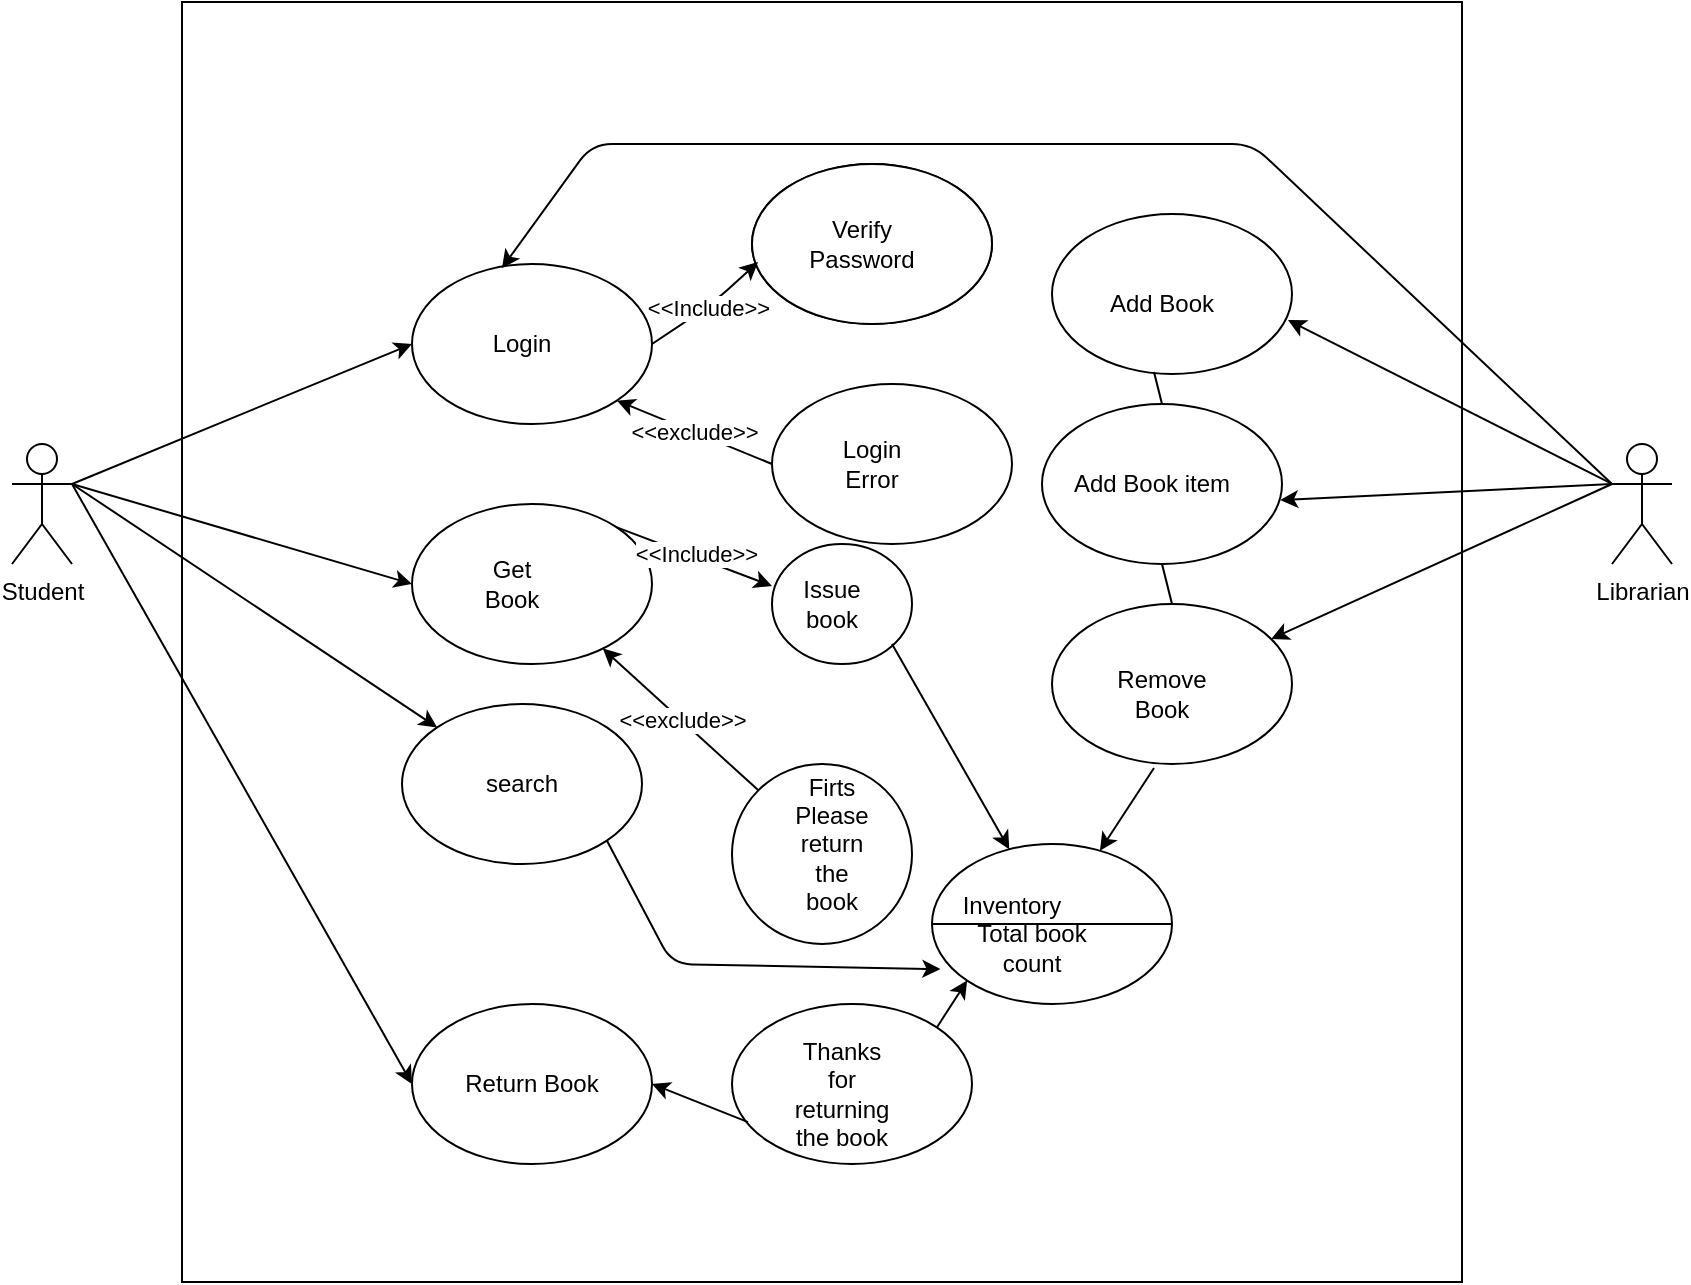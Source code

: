<mxfile version="13.10.6" type="device"><diagram id="C5RBs43oDa-KdzZeNtuy" name="Page-1"><mxGraphModel dx="1203" dy="1836" grid="1" gridSize="10" guides="1" tooltips="1" connect="1" arrows="1" fold="1" page="1" pageScale="1" pageWidth="827" pageHeight="1169" math="0" shadow="0"><root><mxCell id="WIyWlLk6GJQsqaUBKTNV-0"/><mxCell id="WIyWlLk6GJQsqaUBKTNV-1" parent="WIyWlLk6GJQsqaUBKTNV-0"/><mxCell id="E0vXpgX9ecgsaoACmlUi-0" value="" style="whiteSpace=wrap;html=1;aspect=fixed;" vertex="1" parent="WIyWlLk6GJQsqaUBKTNV-1"><mxGeometry x="225" y="-1" width="640" height="640" as="geometry"/></mxCell><mxCell id="E0vXpgX9ecgsaoACmlUi-2" value="Librarian" style="shape=umlActor;verticalLabelPosition=bottom;verticalAlign=top;html=1;outlineConnect=0;" vertex="1" parent="WIyWlLk6GJQsqaUBKTNV-1"><mxGeometry x="940" y="220" width="30" height="60" as="geometry"/></mxCell><mxCell id="E0vXpgX9ecgsaoACmlUi-5" value="Student" style="shape=umlActor;verticalLabelPosition=bottom;verticalAlign=top;html=1;outlineConnect=0;" vertex="1" parent="WIyWlLk6GJQsqaUBKTNV-1"><mxGeometry x="140" y="220" width="30" height="60" as="geometry"/></mxCell><mxCell id="E0vXpgX9ecgsaoACmlUi-6" value="" style="ellipse;whiteSpace=wrap;html=1;" vertex="1" parent="WIyWlLk6GJQsqaUBKTNV-1"><mxGeometry x="340" y="130" width="120" height="80" as="geometry"/></mxCell><mxCell id="E0vXpgX9ecgsaoACmlUi-8" value="Login" style="text;html=1;strokeColor=none;fillColor=none;align=center;verticalAlign=middle;whiteSpace=wrap;rounded=0;" vertex="1" parent="WIyWlLk6GJQsqaUBKTNV-1"><mxGeometry x="360" y="155" width="70" height="30" as="geometry"/></mxCell><mxCell id="E0vXpgX9ecgsaoACmlUi-9" value="" style="ellipse;whiteSpace=wrap;html=1;" vertex="1" parent="WIyWlLk6GJQsqaUBKTNV-1"><mxGeometry x="510" y="80" width="120" height="80" as="geometry"/></mxCell><mxCell id="E0vXpgX9ecgsaoACmlUi-10" value="" style="ellipse;whiteSpace=wrap;html=1;" vertex="1" parent="WIyWlLk6GJQsqaUBKTNV-1"><mxGeometry x="510" y="80" width="120" height="80" as="geometry"/></mxCell><mxCell id="E0vXpgX9ecgsaoACmlUi-11" value="" style="ellipse;whiteSpace=wrap;html=1;" vertex="1" parent="WIyWlLk6GJQsqaUBKTNV-1"><mxGeometry x="520" y="190" width="120" height="80" as="geometry"/></mxCell><mxCell id="E0vXpgX9ecgsaoACmlUi-14" value="Verify Password" style="text;html=1;strokeColor=none;fillColor=none;align=center;verticalAlign=middle;whiteSpace=wrap;rounded=0;" vertex="1" parent="WIyWlLk6GJQsqaUBKTNV-1"><mxGeometry x="530" y="110" width="70" height="20" as="geometry"/></mxCell><mxCell id="E0vXpgX9ecgsaoACmlUi-15" value="Login Error" style="text;html=1;strokeColor=none;fillColor=none;align=center;verticalAlign=middle;whiteSpace=wrap;rounded=0;" vertex="1" parent="WIyWlLk6GJQsqaUBKTNV-1"><mxGeometry x="550" y="220" width="40" height="20" as="geometry"/></mxCell><mxCell id="E0vXpgX9ecgsaoACmlUi-16" value="" style="endArrow=classic;html=1;exitX=1;exitY=0.5;exitDx=0;exitDy=0;entryX=0.025;entryY=0.613;entryDx=0;entryDy=0;entryPerimeter=0;" edge="1" parent="WIyWlLk6GJQsqaUBKTNV-1" source="E0vXpgX9ecgsaoACmlUi-6" target="E0vXpgX9ecgsaoACmlUi-10"><mxGeometry relative="1" as="geometry"><mxPoint x="450" y="290" as="sourcePoint"/><mxPoint x="610" y="290" as="targetPoint"/><Array as="points"><mxPoint x="490" y="150"/></Array></mxGeometry></mxCell><mxCell id="E0vXpgX9ecgsaoACmlUi-17" value="&amp;lt;&amp;lt;Include&amp;gt;&amp;gt;" style="edgeLabel;resizable=0;html=1;align=center;verticalAlign=middle;" connectable="0" vertex="1" parent="E0vXpgX9ecgsaoACmlUi-16"><mxGeometry relative="1" as="geometry"/></mxCell><mxCell id="E0vXpgX9ecgsaoACmlUi-29" value="" style="endArrow=classic;html=1;exitX=0;exitY=0.5;exitDx=0;exitDy=0;entryX=1;entryY=1;entryDx=0;entryDy=0;" edge="1" parent="WIyWlLk6GJQsqaUBKTNV-1" source="E0vXpgX9ecgsaoACmlUi-11" target="E0vXpgX9ecgsaoACmlUi-6"><mxGeometry relative="1" as="geometry"><mxPoint x="470" y="180" as="sourcePoint"/><mxPoint x="523" y="139.04" as="targetPoint"/><Array as="points"/></mxGeometry></mxCell><mxCell id="E0vXpgX9ecgsaoACmlUi-30" value="&amp;lt;&amp;lt;exclude&amp;gt;&amp;gt;" style="edgeLabel;resizable=0;html=1;align=center;verticalAlign=middle;" connectable="0" vertex="1" parent="E0vXpgX9ecgsaoACmlUi-29"><mxGeometry relative="1" as="geometry"/></mxCell><mxCell id="E0vXpgX9ecgsaoACmlUi-31" value="" style="ellipse;whiteSpace=wrap;html=1;" vertex="1" parent="WIyWlLk6GJQsqaUBKTNV-1"><mxGeometry x="340" y="250" width="120" height="80" as="geometry"/></mxCell><mxCell id="E0vXpgX9ecgsaoACmlUi-32" value="Get Book" style="text;html=1;strokeColor=none;fillColor=none;align=center;verticalAlign=middle;whiteSpace=wrap;rounded=0;" vertex="1" parent="WIyWlLk6GJQsqaUBKTNV-1"><mxGeometry x="370" y="280" width="40" height="20" as="geometry"/></mxCell><mxCell id="E0vXpgX9ecgsaoACmlUi-33" value="" style="ellipse;whiteSpace=wrap;html=1;" vertex="1" parent="WIyWlLk6GJQsqaUBKTNV-1"><mxGeometry x="340" y="500" width="120" height="80" as="geometry"/></mxCell><mxCell id="E0vXpgX9ecgsaoACmlUi-34" value="Return Book" style="text;html=1;strokeColor=none;fillColor=none;align=center;verticalAlign=middle;whiteSpace=wrap;rounded=0;" vertex="1" parent="WIyWlLk6GJQsqaUBKTNV-1"><mxGeometry x="365" y="525" width="70" height="30" as="geometry"/></mxCell><mxCell id="E0vXpgX9ecgsaoACmlUi-35" value="" style="ellipse;whiteSpace=wrap;html=1;" vertex="1" parent="WIyWlLk6GJQsqaUBKTNV-1"><mxGeometry x="660" y="105" width="120" height="80" as="geometry"/></mxCell><mxCell id="E0vXpgX9ecgsaoACmlUi-36" value="Add Book" style="text;html=1;strokeColor=none;fillColor=none;align=center;verticalAlign=middle;whiteSpace=wrap;rounded=0;" vertex="1" parent="WIyWlLk6GJQsqaUBKTNV-1"><mxGeometry x="680" y="130" width="70" height="40" as="geometry"/></mxCell><mxCell id="E0vXpgX9ecgsaoACmlUi-37" value="" style="ellipse;whiteSpace=wrap;html=1;" vertex="1" parent="WIyWlLk6GJQsqaUBKTNV-1"><mxGeometry x="655" y="200" width="120" height="80" as="geometry"/></mxCell><mxCell id="E0vXpgX9ecgsaoACmlUi-38" value="Add Book item" style="text;html=1;strokeColor=none;fillColor=none;align=center;verticalAlign=middle;whiteSpace=wrap;rounded=0;" vertex="1" parent="WIyWlLk6GJQsqaUBKTNV-1"><mxGeometry x="660" y="220" width="100" height="40" as="geometry"/></mxCell><mxCell id="E0vXpgX9ecgsaoACmlUi-39" value="" style="ellipse;whiteSpace=wrap;html=1;" vertex="1" parent="WIyWlLk6GJQsqaUBKTNV-1"><mxGeometry x="660" y="300" width="120" height="80" as="geometry"/></mxCell><mxCell id="E0vXpgX9ecgsaoACmlUi-40" value="Remove Book" style="text;html=1;strokeColor=none;fillColor=none;align=center;verticalAlign=middle;whiteSpace=wrap;rounded=0;" vertex="1" parent="WIyWlLk6GJQsqaUBKTNV-1"><mxGeometry x="680" y="330" width="70" height="30" as="geometry"/></mxCell><mxCell id="E0vXpgX9ecgsaoACmlUi-41" value="" style="ellipse;whiteSpace=wrap;html=1;" vertex="1" parent="WIyWlLk6GJQsqaUBKTNV-1"><mxGeometry x="500" y="380" width="90" height="90" as="geometry"/></mxCell><mxCell id="E0vXpgX9ecgsaoACmlUi-42" value="Firts Please return the book" style="text;html=1;strokeColor=none;fillColor=none;align=center;verticalAlign=middle;whiteSpace=wrap;rounded=0;" vertex="1" parent="WIyWlLk6GJQsqaUBKTNV-1"><mxGeometry x="535" y="420" width="30" as="geometry"/></mxCell><mxCell id="E0vXpgX9ecgsaoACmlUi-43" value="" style="endArrow=classic;html=1;exitX=0;exitY=0;exitDx=0;exitDy=0;" edge="1" parent="WIyWlLk6GJQsqaUBKTNV-1" source="E0vXpgX9ecgsaoACmlUi-41" target="E0vXpgX9ecgsaoACmlUi-31"><mxGeometry relative="1" as="geometry"><mxPoint x="507.57" y="411.72" as="sourcePoint"/><mxPoint x="429.996" y="380.004" as="targetPoint"/><Array as="points"/></mxGeometry></mxCell><mxCell id="E0vXpgX9ecgsaoACmlUi-44" value="&amp;lt;&amp;lt;exclude&amp;gt;&amp;gt;" style="edgeLabel;resizable=0;html=1;align=center;verticalAlign=middle;" connectable="0" vertex="1" parent="E0vXpgX9ecgsaoACmlUi-43"><mxGeometry relative="1" as="geometry"/></mxCell><mxCell id="E0vXpgX9ecgsaoACmlUi-45" value="" style="ellipse;whiteSpace=wrap;html=1;" vertex="1" parent="WIyWlLk6GJQsqaUBKTNV-1"><mxGeometry x="520" y="270" width="70" height="60" as="geometry"/></mxCell><mxCell id="E0vXpgX9ecgsaoACmlUi-46" value="Issue book" style="text;html=1;strokeColor=none;fillColor=none;align=center;verticalAlign=middle;whiteSpace=wrap;rounded=0;" vertex="1" parent="WIyWlLk6GJQsqaUBKTNV-1"><mxGeometry x="530" y="290" width="40" height="20" as="geometry"/></mxCell><mxCell id="E0vXpgX9ecgsaoACmlUi-47" value="" style="endArrow=classic;html=1;exitX=1;exitY=0;exitDx=0;exitDy=0;entryX=0;entryY=0.35;entryDx=0;entryDy=0;entryPerimeter=0;" edge="1" parent="WIyWlLk6GJQsqaUBKTNV-1" source="E0vXpgX9ecgsaoACmlUi-31" target="E0vXpgX9ecgsaoACmlUi-45"><mxGeometry relative="1" as="geometry"><mxPoint x="470" y="255" as="sourcePoint"/><mxPoint x="523" y="214.04" as="targetPoint"/><Array as="points"/></mxGeometry></mxCell><mxCell id="E0vXpgX9ecgsaoACmlUi-48" value="&amp;lt;&amp;lt;Include&amp;gt;&amp;gt;" style="edgeLabel;resizable=0;html=1;align=center;verticalAlign=middle;" connectable="0" vertex="1" parent="E0vXpgX9ecgsaoACmlUi-47"><mxGeometry relative="1" as="geometry"><mxPoint y="-1.14" as="offset"/></mxGeometry></mxCell><mxCell id="E0vXpgX9ecgsaoACmlUi-53" value="" style="ellipse;whiteSpace=wrap;html=1;" vertex="1" parent="WIyWlLk6GJQsqaUBKTNV-1"><mxGeometry x="500" y="500" width="120" height="80" as="geometry"/></mxCell><mxCell id="E0vXpgX9ecgsaoACmlUi-54" value="Thanks for returning the book" style="text;html=1;strokeColor=none;fillColor=none;align=center;verticalAlign=middle;whiteSpace=wrap;rounded=0;" vertex="1" parent="WIyWlLk6GJQsqaUBKTNV-1"><mxGeometry x="535" y="535" width="40" height="20" as="geometry"/></mxCell><mxCell id="E0vXpgX9ecgsaoACmlUi-57" value="" style="ellipse;whiteSpace=wrap;html=1;" vertex="1" parent="WIyWlLk6GJQsqaUBKTNV-1"><mxGeometry x="600" y="420" width="120" height="80" as="geometry"/></mxCell><mxCell id="E0vXpgX9ecgsaoACmlUi-58" value="Inventory &amp;nbsp; &amp;nbsp; &amp;nbsp; Total book count" style="text;html=1;strokeColor=none;fillColor=none;align=center;verticalAlign=middle;whiteSpace=wrap;rounded=0;" vertex="1" parent="WIyWlLk6GJQsqaUBKTNV-1"><mxGeometry x="610" y="440" width="80" height="50" as="geometry"/></mxCell><mxCell id="E0vXpgX9ecgsaoACmlUi-59" value="" style="endArrow=classic;html=1;exitX=1;exitY=0.333;exitDx=0;exitDy=0;exitPerimeter=0;entryX=0;entryY=0.5;entryDx=0;entryDy=0;" edge="1" parent="WIyWlLk6GJQsqaUBKTNV-1" source="E0vXpgX9ecgsaoACmlUi-5" target="E0vXpgX9ecgsaoACmlUi-6"><mxGeometry width="50" height="50" relative="1" as="geometry"><mxPoint x="410" y="420" as="sourcePoint"/><mxPoint x="460" y="370" as="targetPoint"/></mxGeometry></mxCell><mxCell id="E0vXpgX9ecgsaoACmlUi-60" value="" style="endArrow=classic;html=1;exitX=1;exitY=0.333;exitDx=0;exitDy=0;exitPerimeter=0;entryX=0;entryY=0.5;entryDx=0;entryDy=0;" edge="1" parent="WIyWlLk6GJQsqaUBKTNV-1" source="E0vXpgX9ecgsaoACmlUi-5" target="E0vXpgX9ecgsaoACmlUi-31"><mxGeometry width="50" height="50" relative="1" as="geometry"><mxPoint x="180" y="250" as="sourcePoint"/><mxPoint x="350" y="180" as="targetPoint"/></mxGeometry></mxCell><mxCell id="E0vXpgX9ecgsaoACmlUi-61" value="" style="endArrow=classic;html=1;entryX=0;entryY=0.5;entryDx=0;entryDy=0;" edge="1" parent="WIyWlLk6GJQsqaUBKTNV-1" target="E0vXpgX9ecgsaoACmlUi-33"><mxGeometry width="50" height="50" relative="1" as="geometry"><mxPoint x="170" y="240" as="sourcePoint"/><mxPoint x="350" y="300" as="targetPoint"/></mxGeometry></mxCell><mxCell id="E0vXpgX9ecgsaoACmlUi-64" value="" style="endArrow=classic;html=1;exitX=0.067;exitY=0.738;exitDx=0;exitDy=0;entryX=1;entryY=0.5;entryDx=0;entryDy=0;exitPerimeter=0;" edge="1" parent="WIyWlLk6GJQsqaUBKTNV-1" source="E0vXpgX9ecgsaoACmlUi-53" target="E0vXpgX9ecgsaoACmlUi-33"><mxGeometry width="50" height="50" relative="1" as="geometry"><mxPoint x="410" y="430" as="sourcePoint"/><mxPoint x="460" y="380" as="targetPoint"/></mxGeometry></mxCell><mxCell id="E0vXpgX9ecgsaoACmlUi-65" value="" style="endArrow=classic;html=1;exitX=1;exitY=0;exitDx=0;exitDy=0;entryX=0;entryY=1;entryDx=0;entryDy=0;" edge="1" parent="WIyWlLk6GJQsqaUBKTNV-1" source="E0vXpgX9ecgsaoACmlUi-53" target="E0vXpgX9ecgsaoACmlUi-57"><mxGeometry width="50" height="50" relative="1" as="geometry"><mxPoint x="410" y="460" as="sourcePoint"/><mxPoint x="460" y="410" as="targetPoint"/></mxGeometry></mxCell><mxCell id="E0vXpgX9ecgsaoACmlUi-66" value="" style="endArrow=classic;html=1;" edge="1" parent="WIyWlLk6GJQsqaUBKTNV-1" target="E0vXpgX9ecgsaoACmlUi-57"><mxGeometry width="50" height="50" relative="1" as="geometry"><mxPoint x="580" y="320" as="sourcePoint"/><mxPoint x="460" y="410" as="targetPoint"/></mxGeometry></mxCell><mxCell id="E0vXpgX9ecgsaoACmlUi-67" value="" style="endArrow=none;html=1;entryX=0.425;entryY=0.988;entryDx=0;entryDy=0;entryPerimeter=0;exitX=0.5;exitY=0;exitDx=0;exitDy=0;" edge="1" parent="WIyWlLk6GJQsqaUBKTNV-1" source="E0vXpgX9ecgsaoACmlUi-37" target="E0vXpgX9ecgsaoACmlUi-35"><mxGeometry width="50" height="50" relative="1" as="geometry"><mxPoint x="410" y="370" as="sourcePoint"/><mxPoint x="460" y="320" as="targetPoint"/></mxGeometry></mxCell><mxCell id="E0vXpgX9ecgsaoACmlUi-68" value="" style="endArrow=none;html=1;entryX=0.5;entryY=1;entryDx=0;entryDy=0;exitX=0.5;exitY=0;exitDx=0;exitDy=0;" edge="1" parent="WIyWlLk6GJQsqaUBKTNV-1" source="E0vXpgX9ecgsaoACmlUi-39" target="E0vXpgX9ecgsaoACmlUi-37"><mxGeometry width="50" height="50" relative="1" as="geometry"><mxPoint x="410" y="370" as="sourcePoint"/><mxPoint x="460" y="320" as="targetPoint"/></mxGeometry></mxCell><mxCell id="E0vXpgX9ecgsaoACmlUi-69" value="" style="endArrow=classic;html=1;exitX=0.425;exitY=1.025;exitDx=0;exitDy=0;exitPerimeter=0;" edge="1" parent="WIyWlLk6GJQsqaUBKTNV-1" source="E0vXpgX9ecgsaoACmlUi-39" target="E0vXpgX9ecgsaoACmlUi-57"><mxGeometry width="50" height="50" relative="1" as="geometry"><mxPoint x="410" y="370" as="sourcePoint"/><mxPoint x="460" y="320" as="targetPoint"/></mxGeometry></mxCell><mxCell id="E0vXpgX9ecgsaoACmlUi-70" value="" style="endArrow=classic;html=1;exitX=0;exitY=0.333;exitDx=0;exitDy=0;exitPerimeter=0;entryX=0.983;entryY=0.663;entryDx=0;entryDy=0;entryPerimeter=0;" edge="1" parent="WIyWlLk6GJQsqaUBKTNV-1" source="E0vXpgX9ecgsaoACmlUi-2" target="E0vXpgX9ecgsaoACmlUi-35"><mxGeometry width="50" height="50" relative="1" as="geometry"><mxPoint x="710" y="290" as="sourcePoint"/><mxPoint x="760" y="240" as="targetPoint"/></mxGeometry></mxCell><mxCell id="E0vXpgX9ecgsaoACmlUi-71" value="" style="endArrow=classic;html=1;entryX=0.992;entryY=0.6;entryDx=0;entryDy=0;entryPerimeter=0;" edge="1" parent="WIyWlLk6GJQsqaUBKTNV-1" target="E0vXpgX9ecgsaoACmlUi-37"><mxGeometry width="50" height="50" relative="1" as="geometry"><mxPoint x="940" y="240" as="sourcePoint"/><mxPoint x="770" y="240" as="targetPoint"/></mxGeometry></mxCell><mxCell id="E0vXpgX9ecgsaoACmlUi-72" value="" style="endArrow=classic;html=1;" edge="1" parent="WIyWlLk6GJQsqaUBKTNV-1" target="E0vXpgX9ecgsaoACmlUi-39"><mxGeometry width="50" height="50" relative="1" as="geometry"><mxPoint x="940" y="240" as="sourcePoint"/><mxPoint x="784.04" y="258" as="targetPoint"/></mxGeometry></mxCell><mxCell id="E0vXpgX9ecgsaoACmlUi-73" value="" style="endArrow=classic;html=1;entryX=0.375;entryY=0.025;entryDx=0;entryDy=0;entryPerimeter=0;" edge="1" parent="WIyWlLk6GJQsqaUBKTNV-1" target="E0vXpgX9ecgsaoACmlUi-6"><mxGeometry width="50" height="50" relative="1" as="geometry"><mxPoint x="940" y="240" as="sourcePoint"/><mxPoint x="760" y="240" as="targetPoint"/><Array as="points"><mxPoint x="760" y="70"/><mxPoint x="430" y="70"/></Array></mxGeometry></mxCell><mxCell id="p_i-gqwqQzGDKlAfsGsc-0" value="" style="ellipse;whiteSpace=wrap;html=1;" vertex="1" parent="WIyWlLk6GJQsqaUBKTNV-1"><mxGeometry x="335" y="350" width="120" height="80" as="geometry"/></mxCell><mxCell id="p_i-gqwqQzGDKlAfsGsc-1" value="search" style="text;html=1;strokeColor=none;fillColor=none;align=center;verticalAlign=middle;whiteSpace=wrap;rounded=0;" vertex="1" parent="WIyWlLk6GJQsqaUBKTNV-1"><mxGeometry x="370" y="360" width="50" height="60" as="geometry"/></mxCell><mxCell id="p_i-gqwqQzGDKlAfsGsc-2" value="" style="endArrow=classic;html=1;exitX=1;exitY=0.333;exitDx=0;exitDy=0;exitPerimeter=0;" edge="1" parent="WIyWlLk6GJQsqaUBKTNV-1" source="E0vXpgX9ecgsaoACmlUi-5" target="p_i-gqwqQzGDKlAfsGsc-0"><mxGeometry width="50" height="50" relative="1" as="geometry"><mxPoint x="540" y="350" as="sourcePoint"/><mxPoint x="590" y="300" as="targetPoint"/></mxGeometry></mxCell><mxCell id="p_i-gqwqQzGDKlAfsGsc-3" value="" style="endArrow=classic;html=1;exitX=1;exitY=1;exitDx=0;exitDy=0;entryX=0.035;entryY=0.782;entryDx=0;entryDy=0;entryPerimeter=0;" edge="1" parent="WIyWlLk6GJQsqaUBKTNV-1" source="p_i-gqwqQzGDKlAfsGsc-0" target="E0vXpgX9ecgsaoACmlUi-57"><mxGeometry width="50" height="50" relative="1" as="geometry"><mxPoint x="540" y="350" as="sourcePoint"/><mxPoint x="590" y="300" as="targetPoint"/><Array as="points"><mxPoint x="470" y="480"/></Array></mxGeometry></mxCell><mxCell id="p_i-gqwqQzGDKlAfsGsc-4" value="" style="endArrow=none;html=1;exitX=0;exitY=0.5;exitDx=0;exitDy=0;entryX=1;entryY=0.5;entryDx=0;entryDy=0;" edge="1" parent="WIyWlLk6GJQsqaUBKTNV-1" source="E0vXpgX9ecgsaoACmlUi-57" target="E0vXpgX9ecgsaoACmlUi-57"><mxGeometry width="50" height="50" relative="1" as="geometry"><mxPoint x="540" y="350" as="sourcePoint"/><mxPoint x="590" y="300" as="targetPoint"/></mxGeometry></mxCell></root></mxGraphModel></diagram></mxfile>